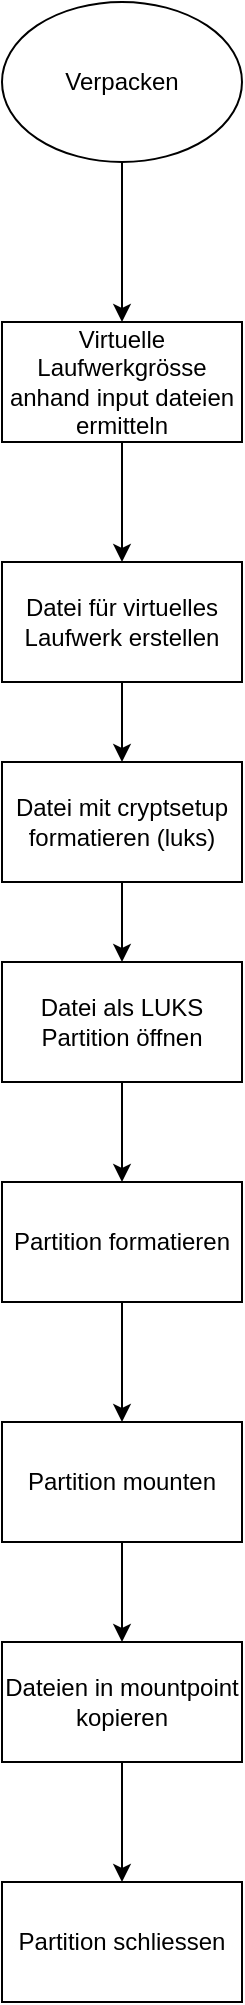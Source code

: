 <mxfile version="25.0.2">
  <diagram id="C5RBs43oDa-KdzZeNtuy" name="Page-1">
    <mxGraphModel dx="1050" dy="553" grid="1" gridSize="10" guides="1" tooltips="1" connect="1" arrows="1" fold="1" page="1" pageScale="1" pageWidth="827" pageHeight="1169" math="0" shadow="0">
      <root>
        <mxCell id="WIyWlLk6GJQsqaUBKTNV-0" />
        <mxCell id="WIyWlLk6GJQsqaUBKTNV-1" parent="WIyWlLk6GJQsqaUBKTNV-0" />
        <mxCell id="M1uA8qFWsKxC7WP09i_--2" style="edgeStyle=orthogonalEdgeStyle;rounded=0;orthogonalLoop=1;jettySize=auto;html=1;exitX=0.5;exitY=1;exitDx=0;exitDy=0;entryX=0.5;entryY=0;entryDx=0;entryDy=0;" edge="1" parent="WIyWlLk6GJQsqaUBKTNV-1" source="M1uA8qFWsKxC7WP09i_--0" target="M1uA8qFWsKxC7WP09i_--1">
          <mxGeometry relative="1" as="geometry" />
        </mxCell>
        <mxCell id="M1uA8qFWsKxC7WP09i_--0" value="Verpacken" style="ellipse;whiteSpace=wrap;html=1;" vertex="1" parent="WIyWlLk6GJQsqaUBKTNV-1">
          <mxGeometry x="330" y="30" width="120" height="80" as="geometry" />
        </mxCell>
        <mxCell id="M1uA8qFWsKxC7WP09i_--4" style="edgeStyle=orthogonalEdgeStyle;rounded=0;orthogonalLoop=1;jettySize=auto;html=1;exitX=0.5;exitY=1;exitDx=0;exitDy=0;" edge="1" parent="WIyWlLk6GJQsqaUBKTNV-1" source="M1uA8qFWsKxC7WP09i_--1" target="M1uA8qFWsKxC7WP09i_--3">
          <mxGeometry relative="1" as="geometry" />
        </mxCell>
        <mxCell id="M1uA8qFWsKxC7WP09i_--1" value="Virtuelle Laufwerkgrösse anhand input dateien ermitteln" style="rounded=0;whiteSpace=wrap;html=1;" vertex="1" parent="WIyWlLk6GJQsqaUBKTNV-1">
          <mxGeometry x="330" y="190" width="120" height="60" as="geometry" />
        </mxCell>
        <mxCell id="M1uA8qFWsKxC7WP09i_--6" style="edgeStyle=orthogonalEdgeStyle;rounded=0;orthogonalLoop=1;jettySize=auto;html=1;exitX=0.5;exitY=1;exitDx=0;exitDy=0;entryX=0.5;entryY=0;entryDx=0;entryDy=0;" edge="1" parent="WIyWlLk6GJQsqaUBKTNV-1" source="M1uA8qFWsKxC7WP09i_--3" target="M1uA8qFWsKxC7WP09i_--5">
          <mxGeometry relative="1" as="geometry" />
        </mxCell>
        <mxCell id="M1uA8qFWsKxC7WP09i_--3" value="Datei für virtuelles Laufwerk erstellen" style="rounded=0;whiteSpace=wrap;html=1;" vertex="1" parent="WIyWlLk6GJQsqaUBKTNV-1">
          <mxGeometry x="330" y="310" width="120" height="60" as="geometry" />
        </mxCell>
        <mxCell id="M1uA8qFWsKxC7WP09i_--8" style="edgeStyle=orthogonalEdgeStyle;rounded=0;orthogonalLoop=1;jettySize=auto;html=1;exitX=0.5;exitY=1;exitDx=0;exitDy=0;entryX=0.5;entryY=0;entryDx=0;entryDy=0;" edge="1" parent="WIyWlLk6GJQsqaUBKTNV-1" source="M1uA8qFWsKxC7WP09i_--5" target="M1uA8qFWsKxC7WP09i_--7">
          <mxGeometry relative="1" as="geometry" />
        </mxCell>
        <mxCell id="M1uA8qFWsKxC7WP09i_--5" value="Datei mit cryptsetup formatieren (luks)" style="rounded=0;whiteSpace=wrap;html=1;" vertex="1" parent="WIyWlLk6GJQsqaUBKTNV-1">
          <mxGeometry x="330" y="410" width="120" height="60" as="geometry" />
        </mxCell>
        <mxCell id="M1uA8qFWsKxC7WP09i_--10" style="edgeStyle=orthogonalEdgeStyle;rounded=0;orthogonalLoop=1;jettySize=auto;html=1;exitX=0.5;exitY=1;exitDx=0;exitDy=0;entryX=0.5;entryY=0;entryDx=0;entryDy=0;" edge="1" parent="WIyWlLk6GJQsqaUBKTNV-1" source="M1uA8qFWsKxC7WP09i_--7" target="M1uA8qFWsKxC7WP09i_--9">
          <mxGeometry relative="1" as="geometry" />
        </mxCell>
        <mxCell id="M1uA8qFWsKxC7WP09i_--7" value="Datei als LUKS Partition öffnen" style="rounded=0;whiteSpace=wrap;html=1;" vertex="1" parent="WIyWlLk6GJQsqaUBKTNV-1">
          <mxGeometry x="330" y="510" width="120" height="60" as="geometry" />
        </mxCell>
        <mxCell id="M1uA8qFWsKxC7WP09i_--12" style="edgeStyle=orthogonalEdgeStyle;rounded=0;orthogonalLoop=1;jettySize=auto;html=1;exitX=0.5;exitY=1;exitDx=0;exitDy=0;" edge="1" parent="WIyWlLk6GJQsqaUBKTNV-1" source="M1uA8qFWsKxC7WP09i_--9" target="M1uA8qFWsKxC7WP09i_--11">
          <mxGeometry relative="1" as="geometry" />
        </mxCell>
        <mxCell id="M1uA8qFWsKxC7WP09i_--9" value="Partition formatieren" style="rounded=0;whiteSpace=wrap;html=1;" vertex="1" parent="WIyWlLk6GJQsqaUBKTNV-1">
          <mxGeometry x="330" y="620" width="120" height="60" as="geometry" />
        </mxCell>
        <mxCell id="M1uA8qFWsKxC7WP09i_--14" style="edgeStyle=orthogonalEdgeStyle;rounded=0;orthogonalLoop=1;jettySize=auto;html=1;exitX=0.5;exitY=1;exitDx=0;exitDy=0;entryX=0.5;entryY=0;entryDx=0;entryDy=0;" edge="1" parent="WIyWlLk6GJQsqaUBKTNV-1" source="M1uA8qFWsKxC7WP09i_--11" target="M1uA8qFWsKxC7WP09i_--13">
          <mxGeometry relative="1" as="geometry" />
        </mxCell>
        <mxCell id="M1uA8qFWsKxC7WP09i_--11" value="Partition mounten" style="rounded=0;whiteSpace=wrap;html=1;" vertex="1" parent="WIyWlLk6GJQsqaUBKTNV-1">
          <mxGeometry x="330" y="740" width="120" height="60" as="geometry" />
        </mxCell>
        <mxCell id="M1uA8qFWsKxC7WP09i_--16" style="edgeStyle=orthogonalEdgeStyle;rounded=0;orthogonalLoop=1;jettySize=auto;html=1;exitX=0.5;exitY=1;exitDx=0;exitDy=0;entryX=0.5;entryY=0;entryDx=0;entryDy=0;" edge="1" parent="WIyWlLk6GJQsqaUBKTNV-1" source="M1uA8qFWsKxC7WP09i_--13" target="M1uA8qFWsKxC7WP09i_--15">
          <mxGeometry relative="1" as="geometry" />
        </mxCell>
        <mxCell id="M1uA8qFWsKxC7WP09i_--13" value="Dateien in mountpoint kopieren" style="rounded=0;whiteSpace=wrap;html=1;" vertex="1" parent="WIyWlLk6GJQsqaUBKTNV-1">
          <mxGeometry x="330" y="850" width="120" height="60" as="geometry" />
        </mxCell>
        <mxCell id="M1uA8qFWsKxC7WP09i_--15" value="Partition schliessen" style="rounded=0;whiteSpace=wrap;html=1;" vertex="1" parent="WIyWlLk6GJQsqaUBKTNV-1">
          <mxGeometry x="330" y="970" width="120" height="60" as="geometry" />
        </mxCell>
      </root>
    </mxGraphModel>
  </diagram>
</mxfile>
